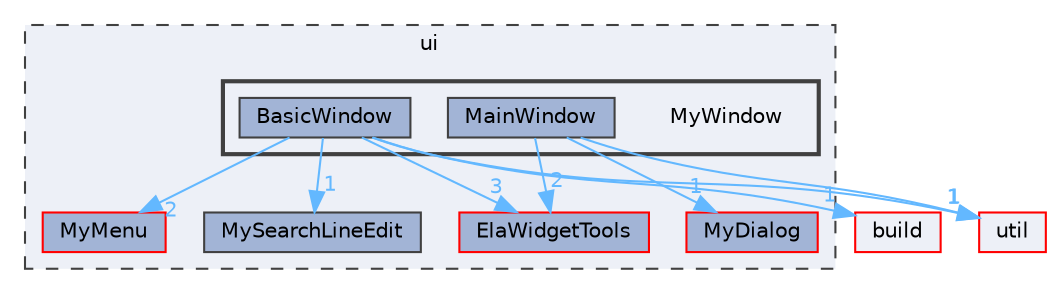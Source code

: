 digraph "MyWindow"
{
 // LATEX_PDF_SIZE
  bgcolor="transparent";
  edge [fontname=Helvetica,fontsize=10,labelfontname=Helvetica,labelfontsize=10];
  node [fontname=Helvetica,fontsize=10,shape=box,height=0.2,width=0.4];
  compound=true
  subgraph clusterdir_1788f8309b1a812dcb800a185471cf6c {
    graph [ bgcolor="#edf0f7", pencolor="grey25", label="ui", fontname=Helvetica,fontsize=10 style="filled,dashed", URL="dir_1788f8309b1a812dcb800a185471cf6c.html",tooltip=""]
  dir_5978cb0ca166c1e5e46ab0fd30008e2c [label="MyMenu", fillcolor="#a2b4d6", color="red", style="filled", URL="dir_5978cb0ca166c1e5e46ab0fd30008e2c.html",tooltip=""];
  dir_f72ad77267ed58e963da253192a0fe4e [label="MySearchLineEdit", fillcolor="#a2b4d6", color="grey25", style="filled", URL="dir_f72ad77267ed58e963da253192a0fe4e.html",tooltip=""];
  dir_c41e0d0e814e23de337c335e201650d3 [label="ElaWidgetTools", fillcolor="#a2b4d6", color="red", style="filled", URL="dir_c41e0d0e814e23de337c335e201650d3.html",tooltip=""];
  dir_d50f460aa812bcbc27a8eae44a412448 [label="MyDialog", fillcolor="#a2b4d6", color="red", style="filled", URL="dir_d50f460aa812bcbc27a8eae44a412448.html",tooltip=""];
  subgraph clusterdir_4b9cab5655b1fb428a6082722224fbe8 {
    graph [ bgcolor="#edf0f7", pencolor="grey25", label="", fontname=Helvetica,fontsize=10 style="filled,bold", URL="dir_4b9cab5655b1fb428a6082722224fbe8.html",tooltip=""]
    dir_4b9cab5655b1fb428a6082722224fbe8 [shape=plaintext, label="MyWindow"];
  dir_812509082c1d53851b5436d935ee6323 [label="BasicWindow", fillcolor="#a2b4d6", color="grey25", style="filled", URL="dir_812509082c1d53851b5436d935ee6323.html",tooltip=""];
  dir_d44605aa5f483c8bab0517372e776b6f [label="MainWindow", fillcolor="#a2b4d6", color="grey25", style="filled", URL="dir_d44605aa5f483c8bab0517372e776b6f.html",tooltip=""];
  }
  }
  dir_23ec12649285f9fabf3a6b7380226c28 [label="util", fillcolor="#edf0f7", color="red", style="filled", URL="dir_23ec12649285f9fabf3a6b7380226c28.html",tooltip=""];
  dir_4fef79e7177ba769987a8da36c892c5f [label="build", fillcolor="#edf0f7", color="red", style="filled", URL="dir_4fef79e7177ba769987a8da36c892c5f.html",tooltip=""];
  dir_812509082c1d53851b5436d935ee6323->dir_23ec12649285f9fabf3a6b7380226c28 [headlabel="1", labeldistance=1.5 headhref="dir_000038_000357.html" href="dir_000038_000357.html" color="steelblue1" fontcolor="steelblue1"];
  dir_812509082c1d53851b5436d935ee6323->dir_4fef79e7177ba769987a8da36c892c5f [headlabel="1", labeldistance=1.5 headhref="dir_000038_000041.html" href="dir_000038_000041.html" color="steelblue1" fontcolor="steelblue1"];
  dir_812509082c1d53851b5436d935ee6323->dir_5978cb0ca166c1e5e46ab0fd30008e2c [headlabel="2", labeldistance=1.5 headhref="dir_000038_000251.html" href="dir_000038_000251.html" color="steelblue1" fontcolor="steelblue1"];
  dir_812509082c1d53851b5436d935ee6323->dir_c41e0d0e814e23de337c335e201650d3 [headlabel="3", labeldistance=1.5 headhref="dir_000038_000086.html" href="dir_000038_000086.html" color="steelblue1" fontcolor="steelblue1"];
  dir_812509082c1d53851b5436d935ee6323->dir_f72ad77267ed58e963da253192a0fe4e [headlabel="1", labeldistance=1.5 headhref="dir_000038_000263.html" href="dir_000038_000263.html" color="steelblue1" fontcolor="steelblue1"];
  dir_d44605aa5f483c8bab0517372e776b6f->dir_23ec12649285f9fabf3a6b7380226c28 [headlabel="1", labeldistance=1.5 headhref="dir_000201_000357.html" href="dir_000201_000357.html" color="steelblue1" fontcolor="steelblue1"];
  dir_d44605aa5f483c8bab0517372e776b6f->dir_c41e0d0e814e23de337c335e201650d3 [headlabel="2", labeldistance=1.5 headhref="dir_000201_000086.html" href="dir_000201_000086.html" color="steelblue1" fontcolor="steelblue1"];
  dir_d44605aa5f483c8bab0517372e776b6f->dir_d50f460aa812bcbc27a8eae44a412448 [headlabel="1", labeldistance=1.5 headhref="dir_000201_000239.html" href="dir_000201_000239.html" color="steelblue1" fontcolor="steelblue1"];
}

